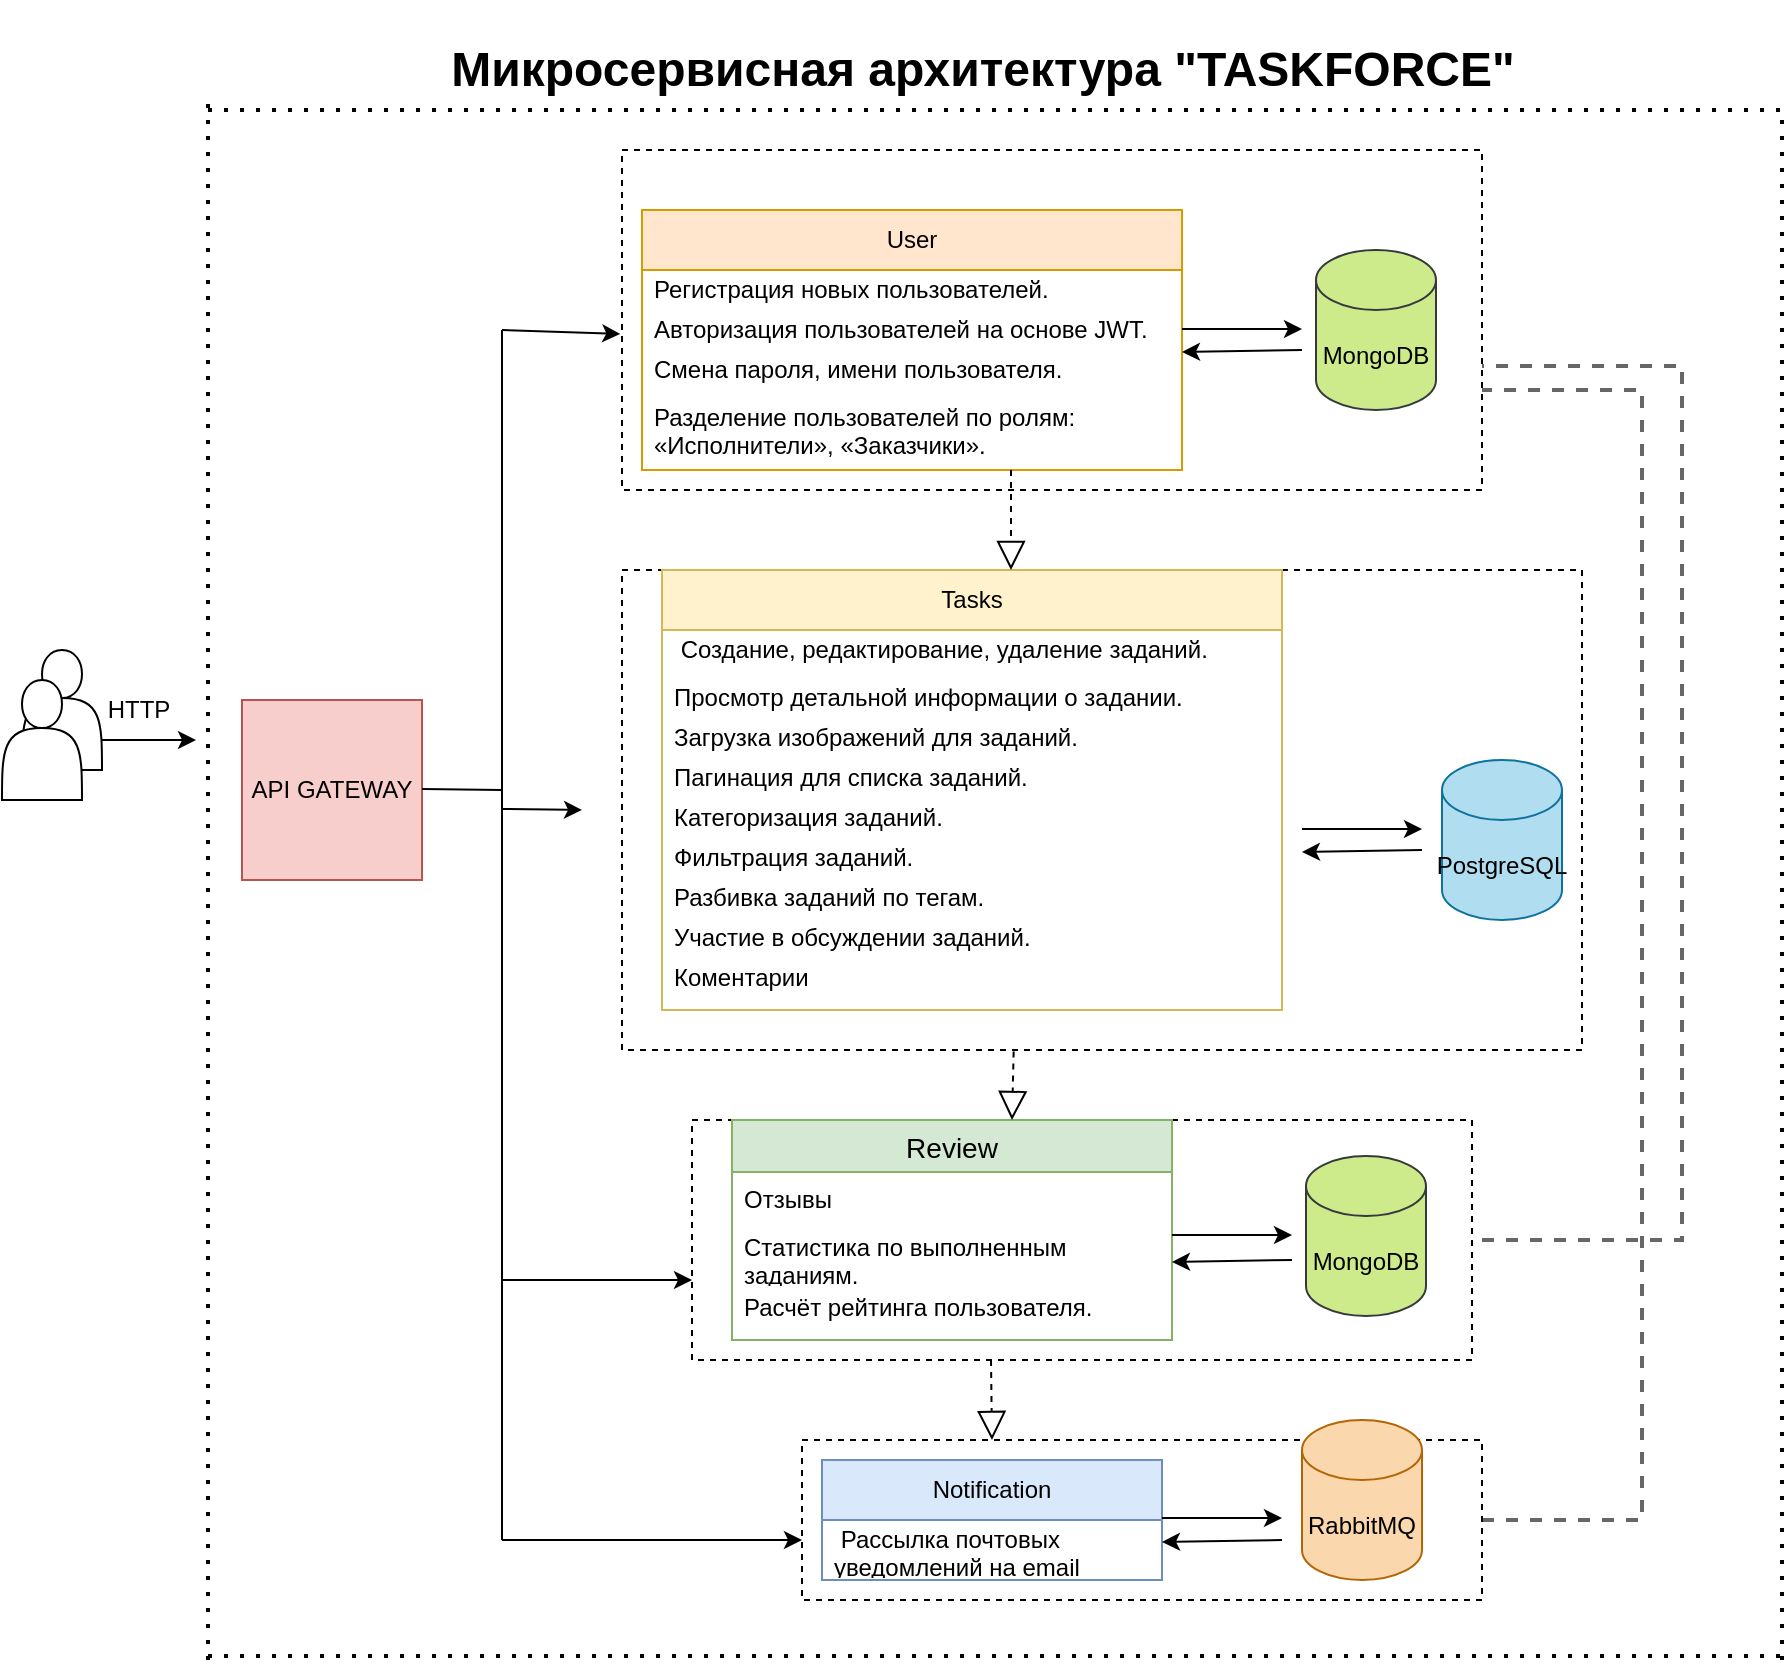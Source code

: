 <mxfile version="21.6.1" type="device">
  <diagram name="Страница 1" id="S5I4MgPSoBJhPXdxnbfG">
    <mxGraphModel dx="2823" dy="1505" grid="1" gridSize="10" guides="1" tooltips="1" connect="1" arrows="1" fold="1" page="1" pageScale="1" pageWidth="827" pageHeight="1169" math="0" shadow="0">
      <root>
        <mxCell id="0" />
        <mxCell id="1" parent="0" />
        <mxCell id="qtnn5yiQqdt-8949Kgfr-95" value="" style="rounded=0;whiteSpace=wrap;html=1;dashed=1;" parent="1" vertex="1">
          <mxGeometry x="-400" y="730" width="340" height="80" as="geometry" />
        </mxCell>
        <mxCell id="qtnn5yiQqdt-8949Kgfr-93" value="" style="rounded=0;whiteSpace=wrap;html=1;dashed=1;" parent="1" vertex="1">
          <mxGeometry x="-455" y="570" width="390" height="120" as="geometry" />
        </mxCell>
        <mxCell id="qtnn5yiQqdt-8949Kgfr-94" value="" style="rounded=0;whiteSpace=wrap;html=1;dashed=1;" parent="1" vertex="1">
          <mxGeometry x="-490" y="85" width="430" height="170" as="geometry" />
        </mxCell>
        <mxCell id="qtnn5yiQqdt-8949Kgfr-92" value="" style="rounded=0;whiteSpace=wrap;html=1;dashed=1;" parent="1" vertex="1">
          <mxGeometry x="-490" y="295" width="480" height="240" as="geometry" />
        </mxCell>
        <mxCell id="qtnn5yiQqdt-8949Kgfr-2" value="User" style="swimlane;fontStyle=0;childLayout=stackLayout;horizontal=1;startSize=30;horizontalStack=0;resizeParent=1;resizeParentMax=0;resizeLast=0;collapsible=1;marginBottom=0;whiteSpace=wrap;html=1;points=[[0,0,0,0,0],[0,0.25,0,0,0],[0,0.5,0,0,0],[0,0.75,0,0,0],[0,1,0,0,0],[0.25,0,0,0,0],[0.25,1,0,0,0],[0.5,0,0,0,0],[0.5,1,0,0,0],[0.75,0,0,0,0],[0.75,1,0,0,0],[1,0,0,0,0],[1,0.25,0,0,0],[1,0.5,0,0,0],[1,0.75,0,0,0],[1,1,0,0,0]];fillColor=#ffe6cc;strokeColor=#d79b00;perimeterSpacing=9;swimlaneLine=1;" parent="1" vertex="1">
          <mxGeometry x="-480" y="115" width="270" height="130" as="geometry" />
        </mxCell>
        <mxCell id="qtnn5yiQqdt-8949Kgfr-3" value="Регистрация новых пользователей." style="text;strokeColor=none;fillColor=none;align=left;verticalAlign=middle;spacingLeft=4;spacingRight=4;overflow=hidden;points=[[0,0.5],[1,0.5]];portConstraint=eastwest;rotatable=0;whiteSpace=wrap;html=1;" parent="qtnn5yiQqdt-8949Kgfr-2" vertex="1">
          <mxGeometry y="30" width="270" height="20" as="geometry" />
        </mxCell>
        <mxCell id="qtnn5yiQqdt-8949Kgfr-4" value="Авторизация пользователей на&amp;nbsp;основе JWT." style="text;strokeColor=none;fillColor=none;align=left;verticalAlign=middle;spacingLeft=4;spacingRight=4;overflow=hidden;points=[[0,0.5],[1,0.5]];portConstraint=eastwest;rotatable=0;whiteSpace=wrap;html=1;" parent="qtnn5yiQqdt-8949Kgfr-2" vertex="1">
          <mxGeometry y="50" width="270" height="20" as="geometry" />
        </mxCell>
        <mxCell id="qtnn5yiQqdt-8949Kgfr-5" value="Смена пароля, имени пользователя.&lt;br&gt;" style="text;strokeColor=none;fillColor=none;align=left;verticalAlign=middle;spacingLeft=4;spacingRight=4;overflow=hidden;points=[[0,0.5],[1,0.5]];portConstraint=eastwest;rotatable=0;whiteSpace=wrap;html=1;" parent="qtnn5yiQqdt-8949Kgfr-2" vertex="1">
          <mxGeometry y="70" width="270" height="20" as="geometry" />
        </mxCell>
        <mxCell id="qtnn5yiQqdt-8949Kgfr-34" value="Разделение пользователей по&amp;nbsp;ролям: «Исполнители», «Заказчики»." style="text;strokeColor=none;fillColor=none;spacingLeft=4;spacingRight=4;overflow=hidden;rotatable=0;points=[[0,0.5],[1,0.5]];portConstraint=eastwest;fontSize=12;whiteSpace=wrap;html=1;" parent="qtnn5yiQqdt-8949Kgfr-2" vertex="1">
          <mxGeometry y="90" width="270" height="40" as="geometry" />
        </mxCell>
        <mxCell id="qtnn5yiQqdt-8949Kgfr-6" value="Notification" style="swimlane;fontStyle=0;childLayout=stackLayout;horizontal=1;startSize=30;horizontalStack=0;resizeParent=1;resizeParentMax=0;resizeLast=0;collapsible=1;marginBottom=0;whiteSpace=wrap;html=1;fillColor=#dae8fc;strokeColor=#6c8ebf;" parent="1" vertex="1">
          <mxGeometry x="-390" y="740" width="170" height="60" as="geometry" />
        </mxCell>
        <mxCell id="qtnn5yiQqdt-8949Kgfr-7" value="&amp;nbsp;Рассылка почтовых уведомлений на&amp;nbsp;email о&amp;nbsp;появлении новых заданий." style="text;strokeColor=none;fillColor=none;align=left;verticalAlign=middle;spacingLeft=4;spacingRight=4;overflow=hidden;points=[[0,0.5],[1,0.5]];portConstraint=eastwest;rotatable=0;whiteSpace=wrap;html=1;" parent="qtnn5yiQqdt-8949Kgfr-6" vertex="1">
          <mxGeometry y="30" width="170" height="30" as="geometry" />
        </mxCell>
        <mxCell id="qtnn5yiQqdt-8949Kgfr-10" value="" style="endArrow=classic;html=1;rounded=0;" parent="1" edge="1">
          <mxGeometry width="50" height="50" relative="1" as="geometry">
            <mxPoint x="-750" y="380" as="sourcePoint" />
            <mxPoint x="-703" y="380" as="targetPoint" />
          </mxGeometry>
        </mxCell>
        <mxCell id="qtnn5yiQqdt-8949Kgfr-11" value="Tasks" style="swimlane;fontStyle=0;childLayout=stackLayout;horizontal=1;startSize=30;horizontalStack=0;resizeParent=1;resizeParentMax=0;resizeLast=0;collapsible=1;marginBottom=0;whiteSpace=wrap;html=1;fillColor=#fff2cc;strokeColor=#d6b656;" parent="1" vertex="1">
          <mxGeometry x="-470" y="295" width="310" height="220" as="geometry" />
        </mxCell>
        <mxCell id="qtnn5yiQqdt-8949Kgfr-13" value="&amp;nbsp;Создание, редактирование, удаление заданий." style="text;strokeColor=none;fillColor=none;align=left;verticalAlign=middle;spacingLeft=4;spacingRight=4;overflow=hidden;points=[[0,0.5],[1,0.5]];portConstraint=eastwest;rotatable=0;whiteSpace=wrap;html=1;" parent="qtnn5yiQqdt-8949Kgfr-11" vertex="1">
          <mxGeometry y="30" width="310" height="20" as="geometry" />
        </mxCell>
        <mxCell id="qtnn5yiQqdt-8949Kgfr-36" value="Просмотр детальной информации о&amp;nbsp;задании." style="text;strokeColor=none;fillColor=none;spacingLeft=4;spacingRight=4;overflow=hidden;rotatable=0;points=[[0,0.5],[1,0.5]];portConstraint=eastwest;fontSize=12;whiteSpace=wrap;html=1;" parent="qtnn5yiQqdt-8949Kgfr-11" vertex="1">
          <mxGeometry y="50" width="310" height="20" as="geometry" />
        </mxCell>
        <mxCell id="qtnn5yiQqdt-8949Kgfr-37" value="Загрузка изображений для заданий." style="text;strokeColor=none;fillColor=none;spacingLeft=4;spacingRight=4;overflow=hidden;rotatable=0;points=[[0,0.5],[1,0.5]];portConstraint=eastwest;fontSize=12;whiteSpace=wrap;html=1;" parent="qtnn5yiQqdt-8949Kgfr-11" vertex="1">
          <mxGeometry y="70" width="310" height="20" as="geometry" />
        </mxCell>
        <mxCell id="qtnn5yiQqdt-8949Kgfr-39" value="Пагинация для списка заданий." style="text;strokeColor=none;fillColor=none;spacingLeft=4;spacingRight=4;overflow=hidden;rotatable=0;points=[[0,0.5],[1,0.5]];portConstraint=eastwest;fontSize=12;whiteSpace=wrap;html=1;" parent="qtnn5yiQqdt-8949Kgfr-11" vertex="1">
          <mxGeometry y="90" width="310" height="20" as="geometry" />
        </mxCell>
        <mxCell id="qtnn5yiQqdt-8949Kgfr-40" value="Категоризация заданий." style="text;strokeColor=none;fillColor=none;spacingLeft=4;spacingRight=4;overflow=hidden;rotatable=0;points=[[0,0.5],[1,0.5]];portConstraint=eastwest;fontSize=12;whiteSpace=wrap;html=1;" parent="qtnn5yiQqdt-8949Kgfr-11" vertex="1">
          <mxGeometry y="110" width="310" height="20" as="geometry" />
        </mxCell>
        <mxCell id="qtnn5yiQqdt-8949Kgfr-41" value="Фильтрация заданий." style="text;strokeColor=none;fillColor=none;spacingLeft=4;spacingRight=4;overflow=hidden;rotatable=0;points=[[0,0.5],[1,0.5]];portConstraint=eastwest;fontSize=12;whiteSpace=wrap;html=1;" parent="qtnn5yiQqdt-8949Kgfr-11" vertex="1">
          <mxGeometry y="130" width="310" height="20" as="geometry" />
        </mxCell>
        <mxCell id="qtnn5yiQqdt-8949Kgfr-42" value="Разбивка заданий по&amp;nbsp;тегам." style="text;strokeColor=none;fillColor=none;spacingLeft=4;spacingRight=4;overflow=hidden;rotatable=0;points=[[0,0.5],[1,0.5]];portConstraint=eastwest;fontSize=12;whiteSpace=wrap;html=1;" parent="qtnn5yiQqdt-8949Kgfr-11" vertex="1">
          <mxGeometry y="150" width="310" height="20" as="geometry" />
        </mxCell>
        <mxCell id="qtnn5yiQqdt-8949Kgfr-52" value="Участие в&amp;nbsp;обсуждении заданий." style="text;strokeColor=none;fillColor=none;spacingLeft=4;spacingRight=4;overflow=hidden;rotatable=0;points=[[0,0.5],[1,0.5]];portConstraint=eastwest;fontSize=12;whiteSpace=wrap;html=1;" parent="qtnn5yiQqdt-8949Kgfr-11" vertex="1">
          <mxGeometry y="170" width="310" height="20" as="geometry" />
        </mxCell>
        <mxCell id="C0P8GJzzqPXL-z4xFH53-1" value="Коментарии" style="text;strokeColor=none;fillColor=none;spacingLeft=4;spacingRight=4;overflow=hidden;rotatable=0;points=[[0,0.5],[1,0.5]];portConstraint=eastwest;fontSize=12;whiteSpace=wrap;html=1;" parent="qtnn5yiQqdt-8949Kgfr-11" vertex="1">
          <mxGeometry y="190" width="310" height="30" as="geometry" />
        </mxCell>
        <mxCell id="qtnn5yiQqdt-8949Kgfr-15" value="HTTP" style="text;strokeColor=none;align=center;fillColor=none;html=1;verticalAlign=middle;whiteSpace=wrap;rounded=0;" parent="1" vertex="1">
          <mxGeometry x="-750" y="350" width="37" height="30" as="geometry" />
        </mxCell>
        <mxCell id="qtnn5yiQqdt-8949Kgfr-17" value="API GATEWAY" style="whiteSpace=wrap;html=1;aspect=fixed;fillColor=#f8cecc;strokeColor=#b85450;" parent="1" vertex="1">
          <mxGeometry x="-680" y="360" width="90" height="90" as="geometry" />
        </mxCell>
        <mxCell id="qtnn5yiQqdt-8949Kgfr-44" value="Review" style="swimlane;fontStyle=0;childLayout=stackLayout;horizontal=1;startSize=26;horizontalStack=0;resizeParent=1;resizeParentMax=0;resizeLast=0;collapsible=1;marginBottom=0;align=center;fontSize=14;fillColor=#d5e8d4;strokeColor=#82b366;" parent="1" vertex="1">
          <mxGeometry x="-435" y="570" width="220" height="110" as="geometry" />
        </mxCell>
        <mxCell id="qtnn5yiQqdt-8949Kgfr-45" value="Отзывы" style="text;strokeColor=none;fillColor=none;spacingLeft=4;spacingRight=4;overflow=hidden;rotatable=0;points=[[0,0.5],[1,0.5]];portConstraint=eastwest;fontSize=12;whiteSpace=wrap;html=1;" parent="qtnn5yiQqdt-8949Kgfr-44" vertex="1">
          <mxGeometry y="26" width="220" height="24" as="geometry" />
        </mxCell>
        <mxCell id="qtnn5yiQqdt-8949Kgfr-46" value="Статистика по&amp;nbsp;выполненным заданиям." style="text;strokeColor=none;fillColor=none;spacingLeft=4;spacingRight=4;overflow=hidden;rotatable=0;points=[[0,0.5],[1,0.5]];portConstraint=eastwest;fontSize=12;whiteSpace=wrap;html=1;" parent="qtnn5yiQqdt-8949Kgfr-44" vertex="1">
          <mxGeometry y="50" width="220" height="30" as="geometry" />
        </mxCell>
        <mxCell id="qtnn5yiQqdt-8949Kgfr-47" value="Расчёт рейтинга пользователя." style="text;strokeColor=none;fillColor=none;spacingLeft=4;spacingRight=4;overflow=hidden;rotatable=0;points=[[0,0.5],[1,0.5]];portConstraint=eastwest;fontSize=12;whiteSpace=wrap;html=1;" parent="qtnn5yiQqdt-8949Kgfr-44" vertex="1">
          <mxGeometry y="80" width="220" height="30" as="geometry" />
        </mxCell>
        <mxCell id="qtnn5yiQqdt-8949Kgfr-55" value="" style="endArrow=none;dashed=1;html=1;dashPattern=1 3;strokeWidth=2;rounded=0;" parent="1" edge="1">
          <mxGeometry width="50" height="50" relative="1" as="geometry">
            <mxPoint x="-697" y="840" as="sourcePoint" />
            <mxPoint x="-697" y="60" as="targetPoint" />
          </mxGeometry>
        </mxCell>
        <mxCell id="qtnn5yiQqdt-8949Kgfr-56" value="" style="endArrow=none;dashed=1;html=1;dashPattern=1 3;strokeWidth=2;rounded=0;" parent="1" edge="1">
          <mxGeometry width="50" height="50" relative="1" as="geometry">
            <mxPoint x="-697" y="65" as="sourcePoint" />
            <mxPoint x="90" y="65" as="targetPoint" />
          </mxGeometry>
        </mxCell>
        <mxCell id="qtnn5yiQqdt-8949Kgfr-57" value="" style="endArrow=none;dashed=1;html=1;dashPattern=1 3;strokeWidth=2;rounded=0;" parent="1" edge="1">
          <mxGeometry width="50" height="50" relative="1" as="geometry">
            <mxPoint x="90" y="840" as="sourcePoint" />
            <mxPoint x="90" y="70" as="targetPoint" />
            <Array as="points">
              <mxPoint x="90" y="465" />
            </Array>
          </mxGeometry>
        </mxCell>
        <mxCell id="qtnn5yiQqdt-8949Kgfr-58" value="" style="endArrow=none;dashed=1;html=1;dashPattern=1 3;strokeWidth=2;rounded=0;" parent="1" edge="1">
          <mxGeometry width="50" height="50" relative="1" as="geometry">
            <mxPoint x="-697" y="838" as="sourcePoint" />
            <mxPoint x="90" y="838" as="targetPoint" />
          </mxGeometry>
        </mxCell>
        <mxCell id="qtnn5yiQqdt-8949Kgfr-59" value="" style="shape=actor;whiteSpace=wrap;html=1;" parent="1" vertex="1">
          <mxGeometry x="-790" y="335" width="40" height="60" as="geometry" />
        </mxCell>
        <mxCell id="qtnn5yiQqdt-8949Kgfr-60" value="" style="endArrow=none;html=1;rounded=0;" parent="1" edge="1">
          <mxGeometry width="50" height="50" relative="1" as="geometry">
            <mxPoint x="-590" y="404.5" as="sourcePoint" />
            <mxPoint x="-550" y="405" as="targetPoint" />
          </mxGeometry>
        </mxCell>
        <mxCell id="qtnn5yiQqdt-8949Kgfr-61" value="" style="endArrow=none;html=1;rounded=0;" parent="1" edge="1">
          <mxGeometry width="50" height="50" relative="1" as="geometry">
            <mxPoint x="-550" y="780" as="sourcePoint" />
            <mxPoint x="-550" y="175" as="targetPoint" />
          </mxGeometry>
        </mxCell>
        <mxCell id="qtnn5yiQqdt-8949Kgfr-62" value="" style="endArrow=classic;html=1;rounded=0;entryX=-0.002;entryY=0.541;entryDx=0;entryDy=0;entryPerimeter=0;" parent="1" target="qtnn5yiQqdt-8949Kgfr-94" edge="1">
          <mxGeometry width="50" height="50" relative="1" as="geometry">
            <mxPoint x="-550" y="175" as="sourcePoint" />
            <mxPoint x="-390" y="175" as="targetPoint" />
          </mxGeometry>
        </mxCell>
        <mxCell id="qtnn5yiQqdt-8949Kgfr-63" value="" style="endArrow=classic;html=1;rounded=0;" parent="1" edge="1">
          <mxGeometry width="50" height="50" relative="1" as="geometry">
            <mxPoint x="-550" y="414.5" as="sourcePoint" />
            <mxPoint x="-510" y="415" as="targetPoint" />
          </mxGeometry>
        </mxCell>
        <mxCell id="qtnn5yiQqdt-8949Kgfr-64" value="" style="endArrow=classic;html=1;rounded=0;" parent="1" edge="1">
          <mxGeometry width="50" height="50" relative="1" as="geometry">
            <mxPoint x="-550" y="650" as="sourcePoint" />
            <mxPoint x="-455" y="650" as="targetPoint" />
          </mxGeometry>
        </mxCell>
        <mxCell id="qtnn5yiQqdt-8949Kgfr-65" value="" style="endArrow=classic;html=1;rounded=0;" parent="1" edge="1">
          <mxGeometry width="50" height="50" relative="1" as="geometry">
            <mxPoint x="-550" y="780" as="sourcePoint" />
            <mxPoint x="-400" y="780" as="targetPoint" />
          </mxGeometry>
        </mxCell>
        <mxCell id="qtnn5yiQqdt-8949Kgfr-70" value="" style="endArrow=block;dashed=1;endFill=0;endSize=12;html=1;rounded=0;" parent="1" edge="1">
          <mxGeometry width="160" relative="1" as="geometry">
            <mxPoint x="-295.5" y="245" as="sourcePoint" />
            <mxPoint x="-295.5" y="295" as="targetPoint" />
          </mxGeometry>
        </mxCell>
        <mxCell id="qtnn5yiQqdt-8949Kgfr-71" value="" style="endArrow=block;dashed=1;endFill=0;endSize=12;html=1;rounded=0;exitX=0.408;exitY=1.003;exitDx=0;exitDy=0;exitPerimeter=0;" parent="1" source="qtnn5yiQqdt-8949Kgfr-92" edge="1">
          <mxGeometry width="160" relative="1" as="geometry">
            <mxPoint x="-295" y="575" as="sourcePoint" />
            <mxPoint x="-295" y="570" as="targetPoint" />
          </mxGeometry>
        </mxCell>
        <mxCell id="qtnn5yiQqdt-8949Kgfr-72" value="" style="endArrow=block;dashed=1;endFill=0;endSize=12;html=1;rounded=0;" parent="1" edge="1">
          <mxGeometry width="160" relative="1" as="geometry">
            <mxPoint x="-305.5" y="690" as="sourcePoint" />
            <mxPoint x="-305" y="730" as="targetPoint" />
          </mxGeometry>
        </mxCell>
        <mxCell id="qtnn5yiQqdt-8949Kgfr-73" value="" style="shape=actor;whiteSpace=wrap;html=1;" parent="1" vertex="1">
          <mxGeometry x="-800" y="350" width="40" height="60" as="geometry" />
        </mxCell>
        <mxCell id="qtnn5yiQqdt-8949Kgfr-75" value="" style="strokeWidth=2;html=1;shape=mxgraph.flowchart.annotation_1;align=left;pointerEvents=1;dashed=1;direction=west;opacity=60;" parent="1" vertex="1">
          <mxGeometry x="-60" y="205" width="80" height="565" as="geometry" />
        </mxCell>
        <mxCell id="qtnn5yiQqdt-8949Kgfr-77" value="" style="strokeWidth=2;html=1;shape=mxgraph.flowchart.annotation_1;align=left;pointerEvents=1;dashed=1;direction=west;opacity=60;" parent="1" vertex="1">
          <mxGeometry x="-60" y="193" width="100" height="437" as="geometry" />
        </mxCell>
        <mxCell id="qtnn5yiQqdt-8949Kgfr-78" value="" style="endArrow=classic;html=1;rounded=0;" parent="1" edge="1">
          <mxGeometry width="50" height="50" relative="1" as="geometry">
            <mxPoint x="-210" y="174.5" as="sourcePoint" />
            <mxPoint x="-150" y="174.5" as="targetPoint" />
          </mxGeometry>
        </mxCell>
        <mxCell id="qtnn5yiQqdt-8949Kgfr-80" value="" style="endArrow=classic;html=1;rounded=0;" parent="1" edge="1">
          <mxGeometry width="50" height="50" relative="1" as="geometry">
            <mxPoint x="-150" y="185" as="sourcePoint" />
            <mxPoint x="-210" y="186" as="targetPoint" />
          </mxGeometry>
        </mxCell>
        <mxCell id="qtnn5yiQqdt-8949Kgfr-81" value="MongoDB" style="shape=cylinder3;whiteSpace=wrap;html=1;boundedLbl=1;backgroundOutline=1;size=15;fillColor=#cdeb8b;strokeColor=#36393d;" parent="1" vertex="1">
          <mxGeometry x="-143" y="135" width="60" height="80" as="geometry" />
        </mxCell>
        <mxCell id="qtnn5yiQqdt-8949Kgfr-82" value="" style="endArrow=classic;html=1;rounded=0;" parent="1" edge="1">
          <mxGeometry width="50" height="50" relative="1" as="geometry">
            <mxPoint x="-150" y="424.5" as="sourcePoint" />
            <mxPoint x="-90" y="424.5" as="targetPoint" />
          </mxGeometry>
        </mxCell>
        <mxCell id="qtnn5yiQqdt-8949Kgfr-84" value="" style="endArrow=classic;html=1;rounded=0;" parent="1" edge="1">
          <mxGeometry width="50" height="50" relative="1" as="geometry">
            <mxPoint x="-155" y="640" as="sourcePoint" />
            <mxPoint x="-215" y="641" as="targetPoint" />
          </mxGeometry>
        </mxCell>
        <mxCell id="qtnn5yiQqdt-8949Kgfr-85" value="" style="endArrow=classic;html=1;rounded=0;" parent="1" edge="1">
          <mxGeometry width="50" height="50" relative="1" as="geometry">
            <mxPoint x="-215" y="627.5" as="sourcePoint" />
            <mxPoint x="-155" y="627.5" as="targetPoint" />
          </mxGeometry>
        </mxCell>
        <mxCell id="qtnn5yiQqdt-8949Kgfr-86" value="" style="endArrow=classic;html=1;rounded=0;" parent="1" edge="1">
          <mxGeometry width="50" height="50" relative="1" as="geometry">
            <mxPoint x="-90" y="435" as="sourcePoint" />
            <mxPoint x="-150" y="436" as="targetPoint" />
          </mxGeometry>
        </mxCell>
        <mxCell id="qtnn5yiQqdt-8949Kgfr-87" value="PostgreSQL" style="shape=cylinder3;whiteSpace=wrap;html=1;boundedLbl=1;backgroundOutline=1;size=15;fillColor=#b1ddf0;strokeColor=#10739e;" parent="1" vertex="1">
          <mxGeometry x="-80" y="390" width="60" height="80" as="geometry" />
        </mxCell>
        <mxCell id="qtnn5yiQqdt-8949Kgfr-88" value="MongoDB" style="shape=cylinder3;whiteSpace=wrap;html=1;boundedLbl=1;backgroundOutline=1;size=15;fillColor=#cdeb8b;strokeColor=#36393d;" parent="1" vertex="1">
          <mxGeometry x="-148" y="588" width="60" height="80" as="geometry" />
        </mxCell>
        <mxCell id="qtnn5yiQqdt-8949Kgfr-89" value="RabbitMQ" style="shape=cylinder3;whiteSpace=wrap;html=1;boundedLbl=1;backgroundOutline=1;size=15;fillColor=#fad7ac;strokeColor=#b46504;" parent="1" vertex="1">
          <mxGeometry x="-150" y="720" width="60" height="80" as="geometry" />
        </mxCell>
        <mxCell id="qtnn5yiQqdt-8949Kgfr-90" value="" style="endArrow=classic;html=1;rounded=0;" parent="1" edge="1">
          <mxGeometry width="50" height="50" relative="1" as="geometry">
            <mxPoint x="-220" y="769" as="sourcePoint" />
            <mxPoint x="-160" y="769" as="targetPoint" />
          </mxGeometry>
        </mxCell>
        <mxCell id="qtnn5yiQqdt-8949Kgfr-91" value="" style="endArrow=classic;html=1;rounded=0;" parent="1" edge="1">
          <mxGeometry width="50" height="50" relative="1" as="geometry">
            <mxPoint x="-160" y="780" as="sourcePoint" />
            <mxPoint x="-220" y="781" as="targetPoint" />
          </mxGeometry>
        </mxCell>
        <mxCell id="177U5RdoVlw1FNKVNC9u-1" value="&lt;h1&gt;Микросервисная архитектура &quot;TASKFORCE&quot;&lt;/h1&gt;" style="text;html=1;align=center;verticalAlign=middle;resizable=0;points=[];autosize=1;strokeColor=none;fillColor=none;" parent="1" vertex="1">
          <mxGeometry x="-590" y="10" width="560" height="70" as="geometry" />
        </mxCell>
      </root>
    </mxGraphModel>
  </diagram>
</mxfile>
